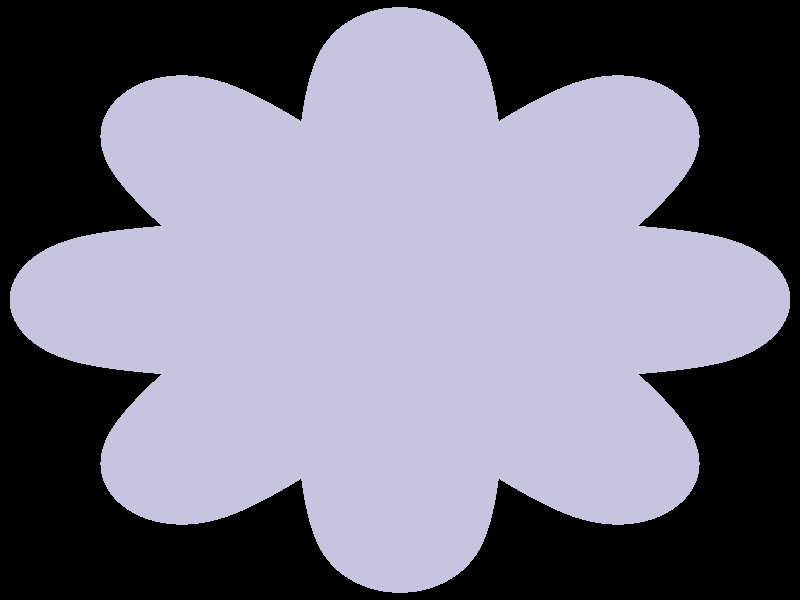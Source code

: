 // POV Ray StarMines models - Copyright 1999-2020 Jari Karjala - https://www.jpkware.com/

#include "colors.inc"
#include "textures.inc"
#include "shapes.inc"

// CAMERA POSITION
camera {
 right      < -1, 0, 0 >
 up         < 0, 1, 0 >
 direction  < 0, 0, 1 >
 location   < 0, 0, 2.85 >
 look_at    < 0, 0, 0 >
}
// LIGHT _light3
light_source { < 0, 0, 22 >
color White
}

// LIGHT _light4
light_source { < -10, 10, 10 >
color White
}






#declare _torus1 =
// TORUS _torus1
torus { 1, 0.25
 texture { pigment { color LightSteelBlue } }
 }


#declare _torus1_0 =
// TORUS _torus1_0
torus { 1, 0.25
 texture { pigment { color LightSteelBlue } }
 rotate  < 0, 0, 90 >
 }


#declare _torus1_0_1 =
// TORUS _torus1_0_1
torus { 1, 0.25
 texture { pigment { color LightSteelBlue } }
 rotate  < 0, 0, 45 >
 }


#declare _torus1_0_1_2 =
// TORUS _torus1_0_1_2
torus { 1, 0.25
 texture { pigment { color LightSteelBlue } }
 rotate  < 0, 0, -45 >
 }

#declare obj =
// DEFAULT GROUP
union {
  object { _torus1 }
  object { _torus1_0 }
  object { _torus1_0_1 }
  object { _torus1_0_1_2 }
}

object { obj rotate < clock*180, 0, 0 > }
